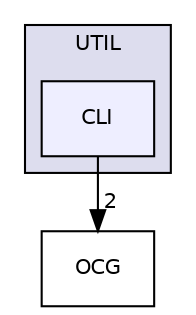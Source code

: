 digraph "UTIL/CLI" {
  compound=true
  node [ fontsize="10", fontname="Helvetica"];
  edge [ labelfontsize="10", labelfontname="Helvetica"];
  subgraph clusterdir_589c038ec477796bd05e0ef97bb6baa5 {
    graph [ bgcolor="#ddddee", pencolor="black", label="UTIL" fontname="Helvetica", fontsize="10", URL="dir_589c038ec477796bd05e0ef97bb6baa5.html"]
  dir_dc7f90902682ccbe174873d4671e1435 [shape=box, label="CLI", style="filled", fillcolor="#eeeeff", pencolor="black", URL="dir_dc7f90902682ccbe174873d4671e1435.html"];
  }
  dir_b2b84c33e2e0b387a1c6a646427a7778 [shape=box label="OCG" URL="dir_b2b84c33e2e0b387a1c6a646427a7778.html"];
  dir_dc7f90902682ccbe174873d4671e1435->dir_b2b84c33e2e0b387a1c6a646427a7778 [headlabel="2", labeldistance=1.5 headhref="dir_000050_000085.html"];
}
